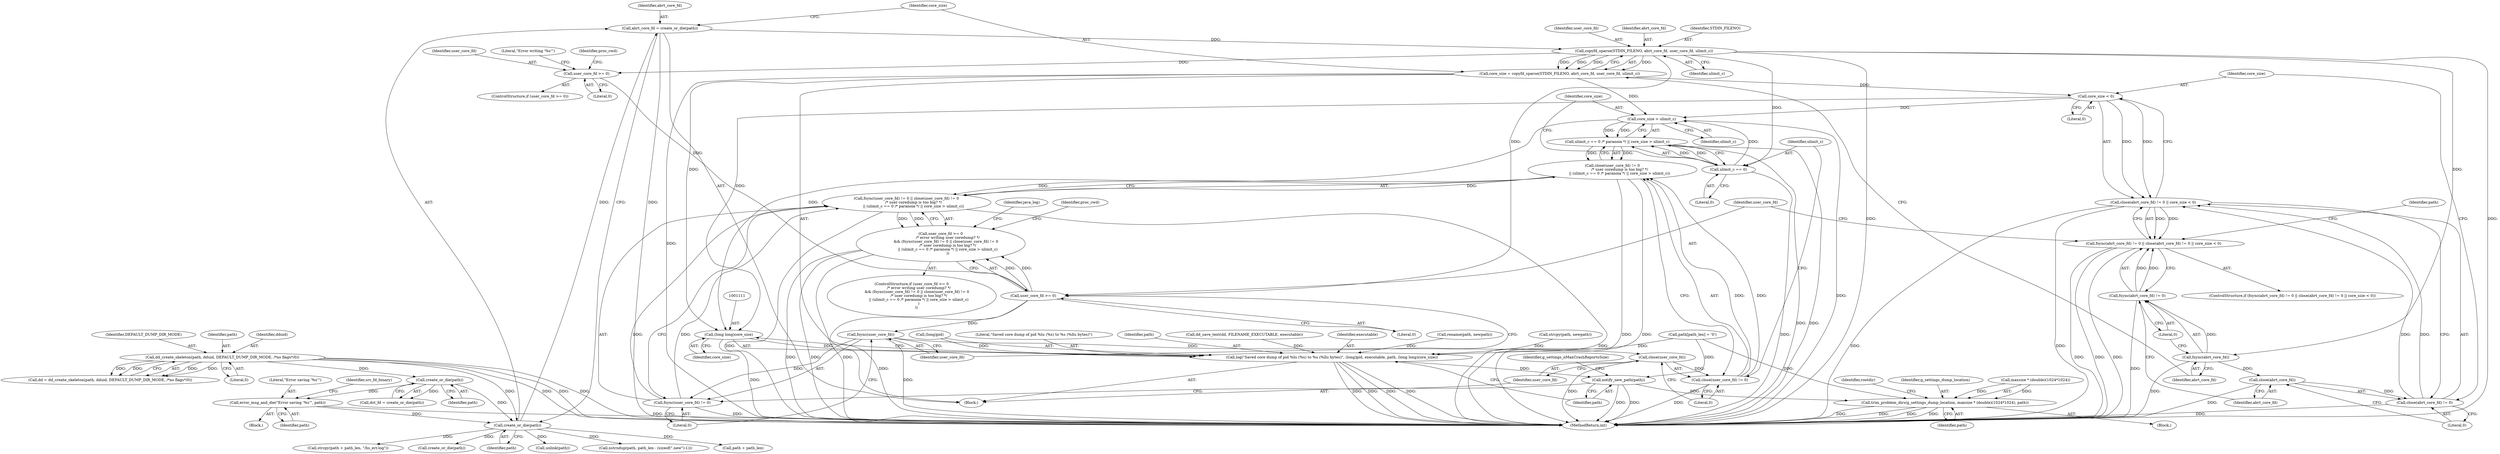 digraph "0_abrt_8939398b82006ba1fec4ed491339fc075f43fc7c_1@API" {
"1000932" [label="(Call,copyfd_sparse(STDIN_FILENO, abrt_core_fd, user_core_fd, ulimit_c))"];
"1000925" [label="(Call,abrt_core_fd = create_or_die(path))"];
"1000927" [label="(Call,create_or_die(path))"];
"1000919" [label="(Call,error_msg_and_die(\"Error saving '%s'\", path))"];
"1000893" [label="(Call,create_or_die(path))"];
"1000652" [label="(Call,dd_create_skeleton(path, dduid, DEFAULT_DUMP_DIR_MODE, /*no flags*/0))"];
"1000930" [label="(Call,core_size = copyfd_sparse(STDIN_FILENO, abrt_core_fd, user_core_fd, ulimit_c))"];
"1000948" [label="(Call,core_size < 0)"];
"1000943" [label="(Call,close(abrt_core_fd) != 0 || core_size < 0)"];
"1000938" [label="(Call,fsync(abrt_core_fd) != 0 || close(abrt_core_fd) != 0 || core_size < 0)"];
"1000987" [label="(Call,core_size > ulimit_c)"];
"1000983" [label="(Call,ulimit_c == 0 /* paranoia */ || core_size > ulimit_c)"];
"1000978" [label="(Call,close(user_core_fd) != 0\n            /* user coredump is too big? */\n            || (ulimit_c == 0 /* paranoia */ || core_size > ulimit_c))"];
"1000973" [label="(Call,fsync(user_core_fd) != 0 || close(user_core_fd) != 0\n            /* user coredump is too big? */\n            || (ulimit_c == 0 /* paranoia */ || core_size > ulimit_c))"];
"1000969" [label="(Call,user_core_fd >= 0\n            /* error writing user coredump? */\n         && (fsync(user_core_fd) != 0 || close(user_core_fd) != 0\n            /* user coredump is too big? */\n            || (ulimit_c == 0 /* paranoia */ || core_size > ulimit_c)\n            ))"];
"1001110" [label="(Call,(long long)core_size)"];
"1001103" [label="(Call,log(\"Saved core dump of pid %lu (%s) to %s (%llu bytes)\", (long)pid, executable, path, (long long)core_size))"];
"1001113" [label="(Call,notify_new_path(path))"];
"1001131" [label="(Call,trim_problem_dirs(g_settings_dump_location, maxsize * (double)(1024*1024), path))"];
"1000940" [label="(Call,fsync(abrt_core_fd))"];
"1000939" [label="(Call,fsync(abrt_core_fd) != 0)"];
"1000945" [label="(Call,close(abrt_core_fd))"];
"1000944" [label="(Call,close(abrt_core_fd) != 0)"];
"1000957" [label="(Call,user_core_fd >= 0)"];
"1000970" [label="(Call,user_core_fd >= 0)"];
"1000975" [label="(Call,fsync(user_core_fd))"];
"1000974" [label="(Call,fsync(user_core_fd) != 0)"];
"1000980" [label="(Call,close(user_core_fd))"];
"1000979" [label="(Call,close(user_core_fd) != 0)"];
"1000984" [label="(Call,ulimit_c == 0)"];
"1000948" [label="(Call,core_size < 0)"];
"1000946" [label="(Identifier,abrt_core_fd)"];
"1000920" [label="(Literal,\"Error saving '%s'\")"];
"1000937" [label="(ControlStructure,if (fsync(abrt_core_fd) != 0 || close(abrt_core_fd) != 0 || core_size < 0))"];
"1000983" [label="(Call,ulimit_c == 0 /* paranoia */ || core_size > ulimit_c)"];
"1000926" [label="(Identifier,abrt_core_fd)"];
"1001114" [label="(Identifier,path)"];
"1001104" [label="(Literal,\"Saved core dump of pid %lu (%s) to %s (%llu bytes)\")"];
"1001109" [label="(Identifier,path)"];
"1000800" [label="(Call,dd_save_text(dd, FILENAME_EXECUTABLE, executable))"];
"1000968" [label="(ControlStructure,if (user_core_fd >= 0\n            /* error writing user coredump? */\n         && (fsync(user_core_fd) != 0 || close(user_core_fd) != 0\n            /* user coredump is too big? */\n            || (ulimit_c == 0 /* paranoia */ || core_size > ulimit_c)\n            )\n        ))"];
"1000944" [label="(Call,close(abrt_core_fd) != 0)"];
"1000947" [label="(Literal,0)"];
"1001038" [label="(Call,strcpy(path + path_len, \"/hs_err.log\"))"];
"1000962" [label="(Identifier,proc_cwd)"];
"1001117" [label="(Identifier,g_settings_nMaxCrashReportsSize)"];
"1000958" [label="(Identifier,user_core_fd)"];
"1000999" [label="(Identifier,java_log)"];
"1000984" [label="(Call,ulimit_c == 0)"];
"1001108" [label="(Identifier,executable)"];
"1000979" [label="(Call,close(user_core_fd) != 0)"];
"1000971" [label="(Identifier,user_core_fd)"];
"1000655" [label="(Identifier,DEFAULT_DUMP_DIR_MODE)"];
"1000927" [label="(Call,create_or_die(path))"];
"1001046" [label="(Call,create_or_die(path))"];
"1000959" [label="(Literal,0)"];
"1000935" [label="(Identifier,user_core_fd)"];
"1000891" [label="(Call,dst_fd = create_or_die(path))"];
"1000978" [label="(Call,close(user_core_fd) != 0\n            /* user coredump is too big? */\n            || (ulimit_c == 0 /* paranoia */ || core_size > ulimit_c))"];
"1001131" [label="(Call,trim_problem_dirs(g_settings_dump_location, maxsize * (double)(1024*1024), path))"];
"1000977" [label="(Literal,0)"];
"1000930" [label="(Call,core_size = copyfd_sparse(STDIN_FILENO, abrt_core_fd, user_core_fd, ulimit_c))"];
"1000932" [label="(Call,copyfd_sparse(STDIN_FILENO, abrt_core_fd, user_core_fd, ulimit_c))"];
"1000656" [label="(Literal,0)"];
"1000928" [label="(Identifier,path)"];
"1000953" [label="(Identifier,path)"];
"1000981" [label="(Identifier,user_core_fd)"];
"1000650" [label="(Call,dd = dd_create_skeleton(path, dduid, DEFAULT_DUMP_DIR_MODE, /*no flags*/0))"];
"1000952" [label="(Call,unlink(path))"];
"1000939" [label="(Call,fsync(abrt_core_fd) != 0)"];
"1000989" [label="(Identifier,ulimit_c)"];
"1000652" [label="(Call,dd_create_skeleton(path, dduid, DEFAULT_DUMP_DIR_MODE, /*no flags*/0))"];
"1000956" [label="(ControlStructure,if (user_core_fd >= 0))"];
"1001094" [label="(Call,rename(path, newpath))"];
"1000893" [label="(Call,create_or_die(path))"];
"1000921" [label="(Identifier,path)"];
"1000966" [label="(Literal,\"Error writing '%s'\")"];
"1000653" [label="(Identifier,path)"];
"1001098" [label="(Call,strcpy(path, newpath))"];
"1000973" [label="(Call,fsync(user_core_fd) != 0 || close(user_core_fd) != 0\n            /* user coredump is too big? */\n            || (ulimit_c == 0 /* paranoia */ || core_size > ulimit_c))"];
"1000950" [label="(Literal,0)"];
"1000957" [label="(Call,user_core_fd >= 0)"];
"1000982" [label="(Literal,0)"];
"1001140" [label="(Identifier,path)"];
"1001112" [label="(Identifier,core_size)"];
"1000919" [label="(Call,error_msg_and_die(\"Error saving '%s'\", path))"];
"1000970" [label="(Call,user_core_fd >= 0)"];
"1000934" [label="(Identifier,abrt_core_fd)"];
"1000894" [label="(Identifier,path)"];
"1000941" [label="(Identifier,abrt_core_fd)"];
"1000985" [label="(Identifier,ulimit_c)"];
"1000976" [label="(Identifier,user_core_fd)"];
"1000936" [label="(Identifier,ulimit_c)"];
"1001119" [label="(Block,)"];
"1001103" [label="(Call,log(\"Saved core dump of pid %lu (%s) to %s (%llu bytes)\", (long)pid, executable, path, (long long)core_size))"];
"1000943" [label="(Call,close(abrt_core_fd) != 0 || core_size < 0)"];
"1000986" [label="(Literal,0)"];
"1000993" [label="(Identifier,proc_cwd)"];
"1001076" [label="(Call,path[path_len] = '\0')"];
"1000949" [label="(Identifier,core_size)"];
"1000987" [label="(Call,core_size > ulimit_c)"];
"1000925" [label="(Call,abrt_core_fd = create_or_die(path))"];
"1001110" [label="(Call,(long long)core_size)"];
"1000974" [label="(Call,fsync(user_core_fd) != 0)"];
"1000931" [label="(Identifier,core_size)"];
"1001105" [label="(Call,(long)pid)"];
"1000975" [label="(Call,fsync(user_core_fd))"];
"1000923" [label="(Identifier,src_fd_binary)"];
"1000654" [label="(Identifier,dduid)"];
"1000969" [label="(Call,user_core_fd >= 0\n            /* error writing user coredump? */\n         && (fsync(user_core_fd) != 0 || close(user_core_fd) != 0\n            /* user coredump is too big? */\n            || (ulimit_c == 0 /* paranoia */ || core_size > ulimit_c)\n            ))"];
"1000933" [label="(Identifier,STDIN_FILENO)"];
"1000945" [label="(Call,close(abrt_core_fd))"];
"1000942" [label="(Literal,0)"];
"1001142" [label="(Identifier,rootdir)"];
"1001113" [label="(Call,notify_new_path(path))"];
"1001084" [label="(Call,xstrndup(path, path_len - (sizeof(\".new\")-1)))"];
"1001039" [label="(Call,path + path_len)"];
"1000938" [label="(Call,fsync(abrt_core_fd) != 0 || close(abrt_core_fd) != 0 || core_size < 0)"];
"1000940" [label="(Call,fsync(abrt_core_fd))"];
"1000916" [label="(Block,)"];
"1000988" [label="(Identifier,core_size)"];
"1001237" [label="(MethodReturn,int)"];
"1001132" [label="(Identifier,g_settings_dump_location)"];
"1000972" [label="(Literal,0)"];
"1000980" [label="(Call,close(user_core_fd))"];
"1000659" [label="(Block,)"];
"1001133" [label="(Call,maxsize * (double)(1024*1024))"];
"1000932" -> "1000930"  [label="AST: "];
"1000932" -> "1000936"  [label="CFG: "];
"1000933" -> "1000932"  [label="AST: "];
"1000934" -> "1000932"  [label="AST: "];
"1000935" -> "1000932"  [label="AST: "];
"1000936" -> "1000932"  [label="AST: "];
"1000930" -> "1000932"  [label="CFG: "];
"1000932" -> "1001237"  [label="DDG: "];
"1000932" -> "1001237"  [label="DDG: "];
"1000932" -> "1000930"  [label="DDG: "];
"1000932" -> "1000930"  [label="DDG: "];
"1000932" -> "1000930"  [label="DDG: "];
"1000932" -> "1000930"  [label="DDG: "];
"1000925" -> "1000932"  [label="DDG: "];
"1000932" -> "1000940"  [label="DDG: "];
"1000932" -> "1000957"  [label="DDG: "];
"1000932" -> "1000970"  [label="DDG: "];
"1000932" -> "1000984"  [label="DDG: "];
"1000925" -> "1000659"  [label="AST: "];
"1000925" -> "1000927"  [label="CFG: "];
"1000926" -> "1000925"  [label="AST: "];
"1000927" -> "1000925"  [label="AST: "];
"1000931" -> "1000925"  [label="CFG: "];
"1000925" -> "1001237"  [label="DDG: "];
"1000927" -> "1000925"  [label="DDG: "];
"1000927" -> "1000928"  [label="CFG: "];
"1000928" -> "1000927"  [label="AST: "];
"1000919" -> "1000927"  [label="DDG: "];
"1000893" -> "1000927"  [label="DDG: "];
"1000652" -> "1000927"  [label="DDG: "];
"1000927" -> "1000952"  [label="DDG: "];
"1000927" -> "1001038"  [label="DDG: "];
"1000927" -> "1001039"  [label="DDG: "];
"1000927" -> "1001046"  [label="DDG: "];
"1000927" -> "1001084"  [label="DDG: "];
"1000919" -> "1000916"  [label="AST: "];
"1000919" -> "1000921"  [label="CFG: "];
"1000920" -> "1000919"  [label="AST: "];
"1000921" -> "1000919"  [label="AST: "];
"1000923" -> "1000919"  [label="CFG: "];
"1000919" -> "1001237"  [label="DDG: "];
"1000893" -> "1000919"  [label="DDG: "];
"1000893" -> "1000891"  [label="AST: "];
"1000893" -> "1000894"  [label="CFG: "];
"1000894" -> "1000893"  [label="AST: "];
"1000891" -> "1000893"  [label="CFG: "];
"1000893" -> "1000891"  [label="DDG: "];
"1000652" -> "1000893"  [label="DDG: "];
"1000652" -> "1000650"  [label="AST: "];
"1000652" -> "1000656"  [label="CFG: "];
"1000653" -> "1000652"  [label="AST: "];
"1000654" -> "1000652"  [label="AST: "];
"1000655" -> "1000652"  [label="AST: "];
"1000656" -> "1000652"  [label="AST: "];
"1000650" -> "1000652"  [label="CFG: "];
"1000652" -> "1001237"  [label="DDG: "];
"1000652" -> "1001237"  [label="DDG: "];
"1000652" -> "1001237"  [label="DDG: "];
"1000652" -> "1000650"  [label="DDG: "];
"1000652" -> "1000650"  [label="DDG: "];
"1000652" -> "1000650"  [label="DDG: "];
"1000652" -> "1000650"  [label="DDG: "];
"1000930" -> "1000659"  [label="AST: "];
"1000931" -> "1000930"  [label="AST: "];
"1000941" -> "1000930"  [label="CFG: "];
"1000930" -> "1001237"  [label="DDG: "];
"1000930" -> "1000948"  [label="DDG: "];
"1000930" -> "1000987"  [label="DDG: "];
"1000930" -> "1001110"  [label="DDG: "];
"1000948" -> "1000943"  [label="AST: "];
"1000948" -> "1000950"  [label="CFG: "];
"1000949" -> "1000948"  [label="AST: "];
"1000950" -> "1000948"  [label="AST: "];
"1000943" -> "1000948"  [label="CFG: "];
"1000948" -> "1000943"  [label="DDG: "];
"1000948" -> "1000943"  [label="DDG: "];
"1000948" -> "1000987"  [label="DDG: "];
"1000948" -> "1001110"  [label="DDG: "];
"1000943" -> "1000938"  [label="AST: "];
"1000943" -> "1000944"  [label="CFG: "];
"1000944" -> "1000943"  [label="AST: "];
"1000938" -> "1000943"  [label="CFG: "];
"1000943" -> "1001237"  [label="DDG: "];
"1000943" -> "1001237"  [label="DDG: "];
"1000943" -> "1000938"  [label="DDG: "];
"1000943" -> "1000938"  [label="DDG: "];
"1000944" -> "1000943"  [label="DDG: "];
"1000944" -> "1000943"  [label="DDG: "];
"1000938" -> "1000937"  [label="AST: "];
"1000938" -> "1000939"  [label="CFG: "];
"1000939" -> "1000938"  [label="AST: "];
"1000953" -> "1000938"  [label="CFG: "];
"1000971" -> "1000938"  [label="CFG: "];
"1000938" -> "1001237"  [label="DDG: "];
"1000938" -> "1001237"  [label="DDG: "];
"1000938" -> "1001237"  [label="DDG: "];
"1000939" -> "1000938"  [label="DDG: "];
"1000939" -> "1000938"  [label="DDG: "];
"1000987" -> "1000983"  [label="AST: "];
"1000987" -> "1000989"  [label="CFG: "];
"1000988" -> "1000987"  [label="AST: "];
"1000989" -> "1000987"  [label="AST: "];
"1000983" -> "1000987"  [label="CFG: "];
"1000987" -> "1001237"  [label="DDG: "];
"1000987" -> "1000983"  [label="DDG: "];
"1000987" -> "1000983"  [label="DDG: "];
"1000984" -> "1000987"  [label="DDG: "];
"1000987" -> "1001110"  [label="DDG: "];
"1000983" -> "1000978"  [label="AST: "];
"1000983" -> "1000984"  [label="CFG: "];
"1000984" -> "1000983"  [label="AST: "];
"1000978" -> "1000983"  [label="CFG: "];
"1000983" -> "1001237"  [label="DDG: "];
"1000983" -> "1001237"  [label="DDG: "];
"1000983" -> "1000978"  [label="DDG: "];
"1000983" -> "1000978"  [label="DDG: "];
"1000984" -> "1000983"  [label="DDG: "];
"1000984" -> "1000983"  [label="DDG: "];
"1000978" -> "1000973"  [label="AST: "];
"1000978" -> "1000979"  [label="CFG: "];
"1000979" -> "1000978"  [label="AST: "];
"1000973" -> "1000978"  [label="CFG: "];
"1000978" -> "1001237"  [label="DDG: "];
"1000978" -> "1001237"  [label="DDG: "];
"1000978" -> "1000973"  [label="DDG: "];
"1000978" -> "1000973"  [label="DDG: "];
"1000979" -> "1000978"  [label="DDG: "];
"1000979" -> "1000978"  [label="DDG: "];
"1000973" -> "1000969"  [label="AST: "];
"1000973" -> "1000974"  [label="CFG: "];
"1000974" -> "1000973"  [label="AST: "];
"1000969" -> "1000973"  [label="CFG: "];
"1000973" -> "1001237"  [label="DDG: "];
"1000973" -> "1001237"  [label="DDG: "];
"1000973" -> "1000969"  [label="DDG: "];
"1000973" -> "1000969"  [label="DDG: "];
"1000974" -> "1000973"  [label="DDG: "];
"1000974" -> "1000973"  [label="DDG: "];
"1000969" -> "1000968"  [label="AST: "];
"1000969" -> "1000970"  [label="CFG: "];
"1000970" -> "1000969"  [label="AST: "];
"1000993" -> "1000969"  [label="CFG: "];
"1000999" -> "1000969"  [label="CFG: "];
"1000969" -> "1001237"  [label="DDG: "];
"1000969" -> "1001237"  [label="DDG: "];
"1000969" -> "1001237"  [label="DDG: "];
"1000970" -> "1000969"  [label="DDG: "];
"1000970" -> "1000969"  [label="DDG: "];
"1001110" -> "1001103"  [label="AST: "];
"1001110" -> "1001112"  [label="CFG: "];
"1001111" -> "1001110"  [label="AST: "];
"1001112" -> "1001110"  [label="AST: "];
"1001103" -> "1001110"  [label="CFG: "];
"1001110" -> "1001237"  [label="DDG: "];
"1001110" -> "1001103"  [label="DDG: "];
"1001103" -> "1000659"  [label="AST: "];
"1001104" -> "1001103"  [label="AST: "];
"1001105" -> "1001103"  [label="AST: "];
"1001108" -> "1001103"  [label="AST: "];
"1001109" -> "1001103"  [label="AST: "];
"1001114" -> "1001103"  [label="CFG: "];
"1001103" -> "1001237"  [label="DDG: "];
"1001103" -> "1001237"  [label="DDG: "];
"1001103" -> "1001237"  [label="DDG: "];
"1001103" -> "1001237"  [label="DDG: "];
"1001105" -> "1001103"  [label="DDG: "];
"1000800" -> "1001103"  [label="DDG: "];
"1001098" -> "1001103"  [label="DDG: "];
"1001076" -> "1001103"  [label="DDG: "];
"1001094" -> "1001103"  [label="DDG: "];
"1001103" -> "1001113"  [label="DDG: "];
"1001113" -> "1000659"  [label="AST: "];
"1001113" -> "1001114"  [label="CFG: "];
"1001114" -> "1001113"  [label="AST: "];
"1001117" -> "1001113"  [label="CFG: "];
"1001113" -> "1001237"  [label="DDG: "];
"1001113" -> "1001237"  [label="DDG: "];
"1001076" -> "1001113"  [label="DDG: "];
"1001113" -> "1001131"  [label="DDG: "];
"1001131" -> "1001119"  [label="AST: "];
"1001131" -> "1001140"  [label="CFG: "];
"1001132" -> "1001131"  [label="AST: "];
"1001133" -> "1001131"  [label="AST: "];
"1001140" -> "1001131"  [label="AST: "];
"1001142" -> "1001131"  [label="CFG: "];
"1001131" -> "1001237"  [label="DDG: "];
"1001131" -> "1001237"  [label="DDG: "];
"1001131" -> "1001237"  [label="DDG: "];
"1001131" -> "1001237"  [label="DDG: "];
"1001133" -> "1001131"  [label="DDG: "];
"1001133" -> "1001131"  [label="DDG: "];
"1001076" -> "1001131"  [label="DDG: "];
"1000940" -> "1000939"  [label="AST: "];
"1000940" -> "1000941"  [label="CFG: "];
"1000941" -> "1000940"  [label="AST: "];
"1000942" -> "1000940"  [label="CFG: "];
"1000940" -> "1001237"  [label="DDG: "];
"1000940" -> "1000939"  [label="DDG: "];
"1000940" -> "1000945"  [label="DDG: "];
"1000939" -> "1000942"  [label="CFG: "];
"1000942" -> "1000939"  [label="AST: "];
"1000946" -> "1000939"  [label="CFG: "];
"1000939" -> "1001237"  [label="DDG: "];
"1000945" -> "1000944"  [label="AST: "];
"1000945" -> "1000946"  [label="CFG: "];
"1000946" -> "1000945"  [label="AST: "];
"1000947" -> "1000945"  [label="CFG: "];
"1000945" -> "1001237"  [label="DDG: "];
"1000945" -> "1000944"  [label="DDG: "];
"1000944" -> "1000947"  [label="CFG: "];
"1000947" -> "1000944"  [label="AST: "];
"1000949" -> "1000944"  [label="CFG: "];
"1000944" -> "1001237"  [label="DDG: "];
"1000957" -> "1000956"  [label="AST: "];
"1000957" -> "1000959"  [label="CFG: "];
"1000958" -> "1000957"  [label="AST: "];
"1000959" -> "1000957"  [label="AST: "];
"1000962" -> "1000957"  [label="CFG: "];
"1000966" -> "1000957"  [label="CFG: "];
"1000957" -> "1000970"  [label="DDG: "];
"1000970" -> "1000972"  [label="CFG: "];
"1000971" -> "1000970"  [label="AST: "];
"1000972" -> "1000970"  [label="AST: "];
"1000976" -> "1000970"  [label="CFG: "];
"1000970" -> "1001237"  [label="DDG: "];
"1000970" -> "1000975"  [label="DDG: "];
"1000975" -> "1000974"  [label="AST: "];
"1000975" -> "1000976"  [label="CFG: "];
"1000976" -> "1000975"  [label="AST: "];
"1000977" -> "1000975"  [label="CFG: "];
"1000975" -> "1001237"  [label="DDG: "];
"1000975" -> "1000974"  [label="DDG: "];
"1000975" -> "1000980"  [label="DDG: "];
"1000974" -> "1000977"  [label="CFG: "];
"1000977" -> "1000974"  [label="AST: "];
"1000981" -> "1000974"  [label="CFG: "];
"1000974" -> "1001237"  [label="DDG: "];
"1000980" -> "1000979"  [label="AST: "];
"1000980" -> "1000981"  [label="CFG: "];
"1000981" -> "1000980"  [label="AST: "];
"1000982" -> "1000980"  [label="CFG: "];
"1000980" -> "1001237"  [label="DDG: "];
"1000980" -> "1000979"  [label="DDG: "];
"1000979" -> "1000982"  [label="CFG: "];
"1000982" -> "1000979"  [label="AST: "];
"1000985" -> "1000979"  [label="CFG: "];
"1000979" -> "1001237"  [label="DDG: "];
"1000984" -> "1000986"  [label="CFG: "];
"1000985" -> "1000984"  [label="AST: "];
"1000986" -> "1000984"  [label="AST: "];
"1000988" -> "1000984"  [label="CFG: "];
"1000984" -> "1001237"  [label="DDG: "];
}

